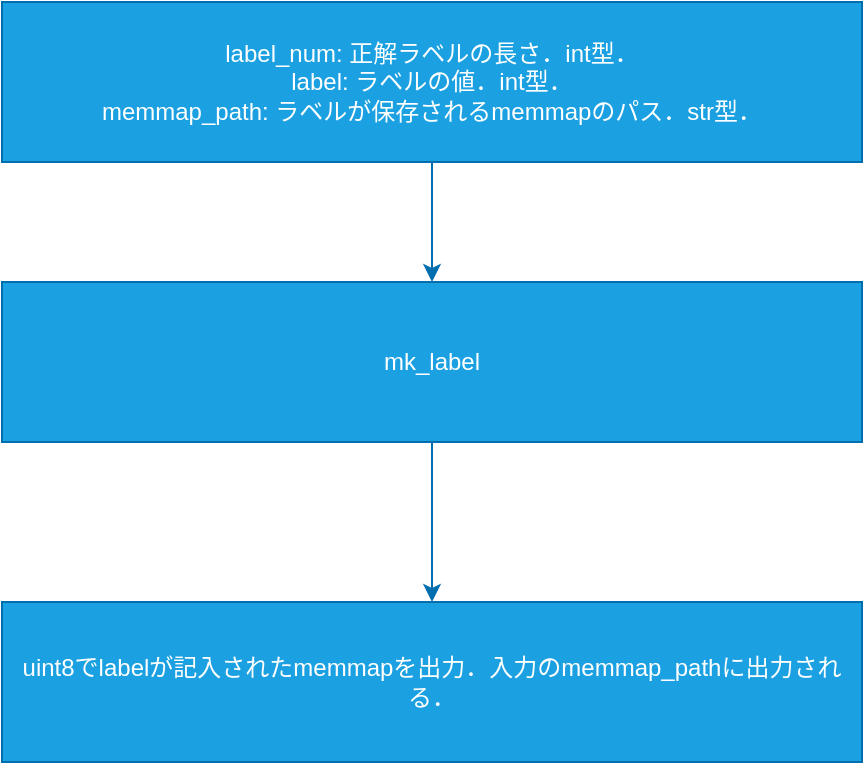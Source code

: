 <mxfile>
    <diagram id="mjkTPNLbizRkJPYOy3Qu" name="ページ1">
        <mxGraphModel dx="767" dy="732" grid="1" gridSize="10" guides="1" tooltips="1" connect="1" arrows="1" fold="1" page="1" pageScale="1" pageWidth="827" pageHeight="1169" math="0" shadow="0">
            <root>
                <mxCell id="0"/>
                <mxCell id="1" parent="0"/>
                <mxCell id="5" style="edgeStyle=none;html=1;exitX=0.5;exitY=1;exitDx=0;exitDy=0;entryX=0.5;entryY=0;entryDx=0;entryDy=0;fillColor=#1ba1e2;strokeColor=#006EAF;fontColor=#000000;" edge="1" parent="1" source="2" target="3">
                    <mxGeometry relative="1" as="geometry"/>
                </mxCell>
                <mxCell id="2" value="label_num: 正解ラベルの長さ．int型．&lt;br&gt;label: ラベルの値．int型．&lt;br&gt;memmap_path: ラベルが保存されるmemmapのパス．str型．" style="rounded=0;whiteSpace=wrap;html=1;fillColor=#1ba1e2;strokeColor=#006EAF;fontColor=#ffffff;" vertex="1" parent="1">
                    <mxGeometry x="190" y="80" width="430" height="80" as="geometry"/>
                </mxCell>
                <mxCell id="6" style="edgeStyle=none;html=1;exitX=0.5;exitY=1;exitDx=0;exitDy=0;fillColor=#1ba1e2;strokeColor=#006EAF;fontColor=#000000;" edge="1" parent="1" source="3" target="4">
                    <mxGeometry relative="1" as="geometry"/>
                </mxCell>
                <mxCell id="3" value="mk_label" style="rounded=0;whiteSpace=wrap;html=1;fillColor=#1ba1e2;strokeColor=#006EAF;fontColor=#ffffff;" vertex="1" parent="1">
                    <mxGeometry x="190" y="220" width="430" height="80" as="geometry"/>
                </mxCell>
                <mxCell id="4" value="uint8でlabelが記入されたmemmapを出力．入力のmemmap_pathに出力される．" style="rounded=0;whiteSpace=wrap;html=1;fillColor=#1ba1e2;strokeColor=#006EAF;fontColor=#ffffff;" vertex="1" parent="1">
                    <mxGeometry x="190" y="380" width="430" height="80" as="geometry"/>
                </mxCell>
            </root>
        </mxGraphModel>
    </diagram>
</mxfile>
